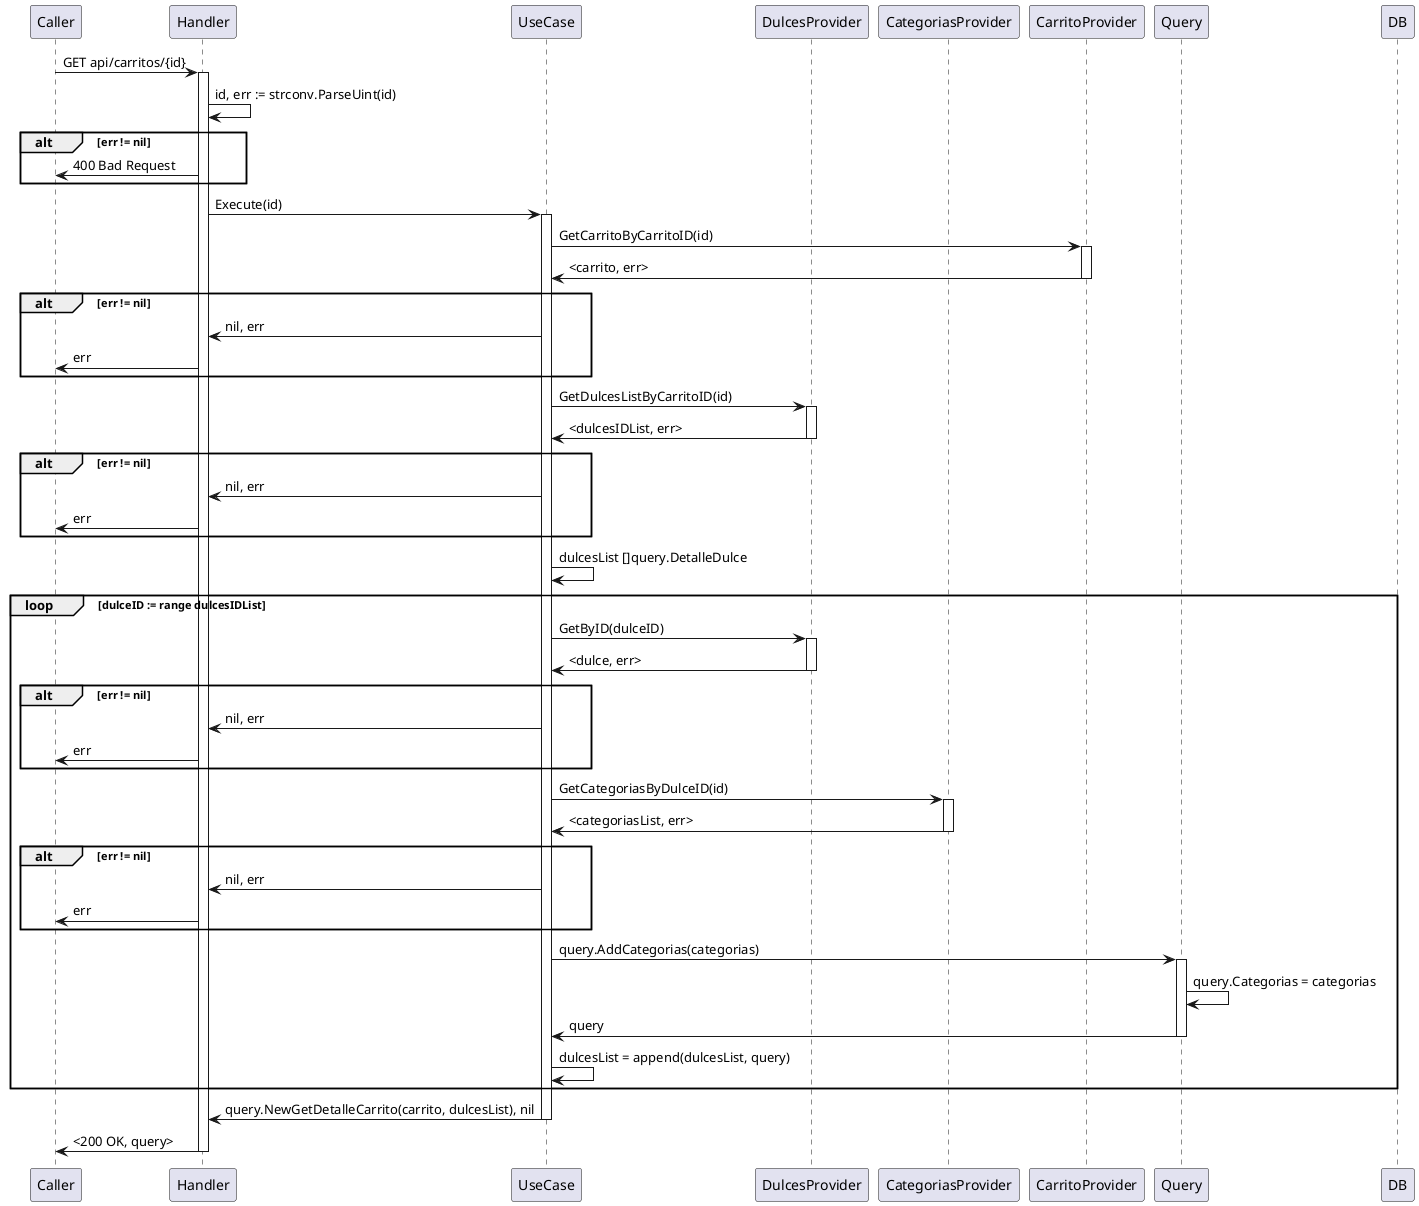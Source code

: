 @startuml Get Detalle Carrito By Code

participant Caller
participant Handler as handler
participant UseCase
participant DulcesProvider as dulcesp
participant CategoriasProvider as categoriasp
participant CarritoProvider as carritop
participant Query
participant DB

Caller -> handler ++: GET api/carritos/{id}
    handler -> handler: id, err := strconv.ParseUint(id)
    alt err != nil
        handler -> Caller: 400 Bad Request
    end
    handler -> UseCase ++: Execute(id)
        UseCase -> carritop ++: GetCarritoByCarritoID(id)
        carritop -> UseCase --: <carrito, err>
        alt err != nil
            UseCase -> handler: nil, err
            handler -> Caller: err
        end

        UseCase -> dulcesp ++: GetDulcesListByCarritoID(id)
        dulcesp -> UseCase --: <dulcesIDList, err>
        alt err != nil
            UseCase -> handler: nil, err
            handler -> Caller: err
        end

        UseCase -> UseCase: dulcesList []query.DetalleDulce

        loop dulceID := range dulcesIDList
            UseCase -> dulcesp ++: GetByID(dulceID)
            dulcesp -> UseCase --: <dulce, err>
            alt err != nil
                UseCase -> handler: nil, err
                handler -> Caller: err
            end
            UseCase -> categoriasp ++: GetCategoriasByDulceID(id)
            categoriasp -> UseCase --: <categoriasList, err>
            alt err != nil
                UseCase -> handler: nil, err
                handler -> Caller: err
            end
            UseCase -> Query ++: query.AddCategorias(categorias)
            Query -> Query: query.Categorias = categorias
            Query -> UseCase --: query

           UseCase -> UseCase: dulcesList = append(dulcesList, query)
        end

    UseCase -> handler -- : query.NewGetDetalleCarrito(carrito, dulcesList), nil

handler -> Caller --: <200 OK, query>     


    